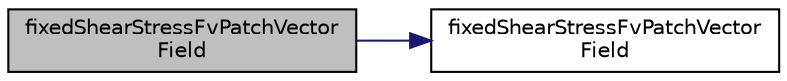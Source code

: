 digraph "fixedShearStressFvPatchVectorField"
{
  bgcolor="transparent";
  edge [fontname="Helvetica",fontsize="10",labelfontname="Helvetica",labelfontsize="10"];
  node [fontname="Helvetica",fontsize="10",shape=record];
  rankdir="LR";
  Node1 [label="fixedShearStressFvPatchVector\lField",height=0.2,width=0.4,color="black", fillcolor="grey75", style="filled", fontcolor="black"];
  Node1 -> Node2 [color="midnightblue",fontsize="10",style="solid",fontname="Helvetica"];
  Node2 [label="fixedShearStressFvPatchVector\lField",height=0.2,width=0.4,color="black",URL="$a00834.html#aa956991ef298eddde09e1499436bf177",tooltip="Construct from patch and internal field. "];
}
